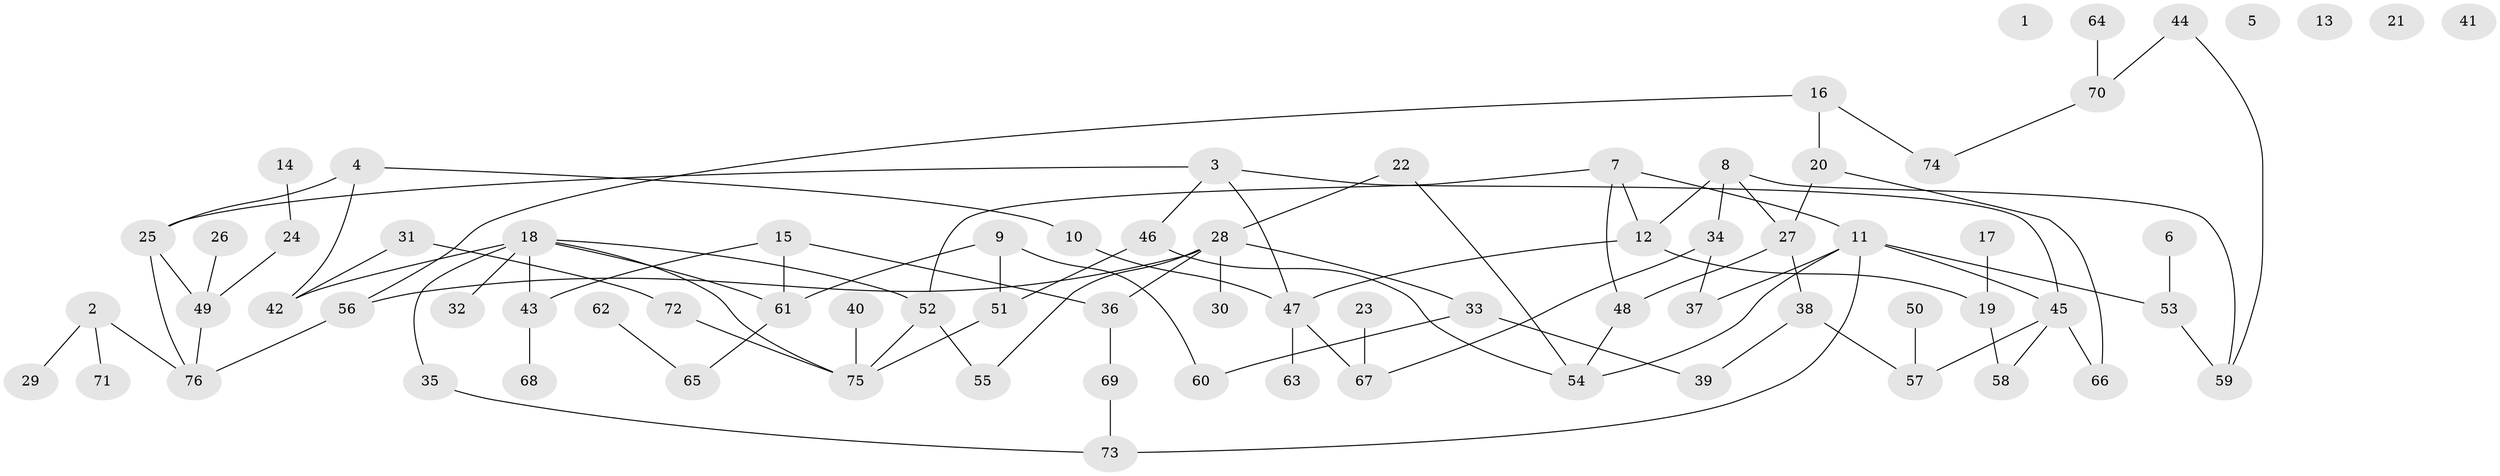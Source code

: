// Generated by graph-tools (version 1.1) at 2025/33/03/09/25 02:33:57]
// undirected, 76 vertices, 97 edges
graph export_dot {
graph [start="1"]
  node [color=gray90,style=filled];
  1;
  2;
  3;
  4;
  5;
  6;
  7;
  8;
  9;
  10;
  11;
  12;
  13;
  14;
  15;
  16;
  17;
  18;
  19;
  20;
  21;
  22;
  23;
  24;
  25;
  26;
  27;
  28;
  29;
  30;
  31;
  32;
  33;
  34;
  35;
  36;
  37;
  38;
  39;
  40;
  41;
  42;
  43;
  44;
  45;
  46;
  47;
  48;
  49;
  50;
  51;
  52;
  53;
  54;
  55;
  56;
  57;
  58;
  59;
  60;
  61;
  62;
  63;
  64;
  65;
  66;
  67;
  68;
  69;
  70;
  71;
  72;
  73;
  74;
  75;
  76;
  2 -- 29;
  2 -- 71;
  2 -- 76;
  3 -- 25;
  3 -- 45;
  3 -- 46;
  3 -- 47;
  4 -- 10;
  4 -- 25;
  4 -- 42;
  6 -- 53;
  7 -- 11;
  7 -- 12;
  7 -- 48;
  7 -- 52;
  8 -- 12;
  8 -- 27;
  8 -- 34;
  8 -- 59;
  9 -- 51;
  9 -- 60;
  9 -- 61;
  10 -- 47;
  11 -- 37;
  11 -- 45;
  11 -- 53;
  11 -- 54;
  11 -- 73;
  12 -- 19;
  12 -- 47;
  14 -- 24;
  15 -- 36;
  15 -- 43;
  15 -- 61;
  16 -- 20;
  16 -- 56;
  16 -- 74;
  17 -- 19;
  18 -- 32;
  18 -- 35;
  18 -- 42;
  18 -- 43;
  18 -- 52;
  18 -- 61;
  18 -- 75;
  19 -- 58;
  20 -- 27;
  20 -- 66;
  22 -- 28;
  22 -- 54;
  23 -- 67;
  24 -- 49;
  25 -- 49;
  25 -- 76;
  26 -- 49;
  27 -- 38;
  27 -- 48;
  28 -- 30;
  28 -- 33;
  28 -- 36;
  28 -- 55;
  28 -- 56;
  31 -- 42;
  31 -- 72;
  33 -- 39;
  33 -- 60;
  34 -- 37;
  34 -- 67;
  35 -- 73;
  36 -- 69;
  38 -- 39;
  38 -- 57;
  40 -- 75;
  43 -- 68;
  44 -- 59;
  44 -- 70;
  45 -- 57;
  45 -- 58;
  45 -- 66;
  46 -- 51;
  46 -- 54;
  47 -- 63;
  47 -- 67;
  48 -- 54;
  49 -- 76;
  50 -- 57;
  51 -- 75;
  52 -- 55;
  52 -- 75;
  53 -- 59;
  56 -- 76;
  61 -- 65;
  62 -- 65;
  64 -- 70;
  69 -- 73;
  70 -- 74;
  72 -- 75;
}
